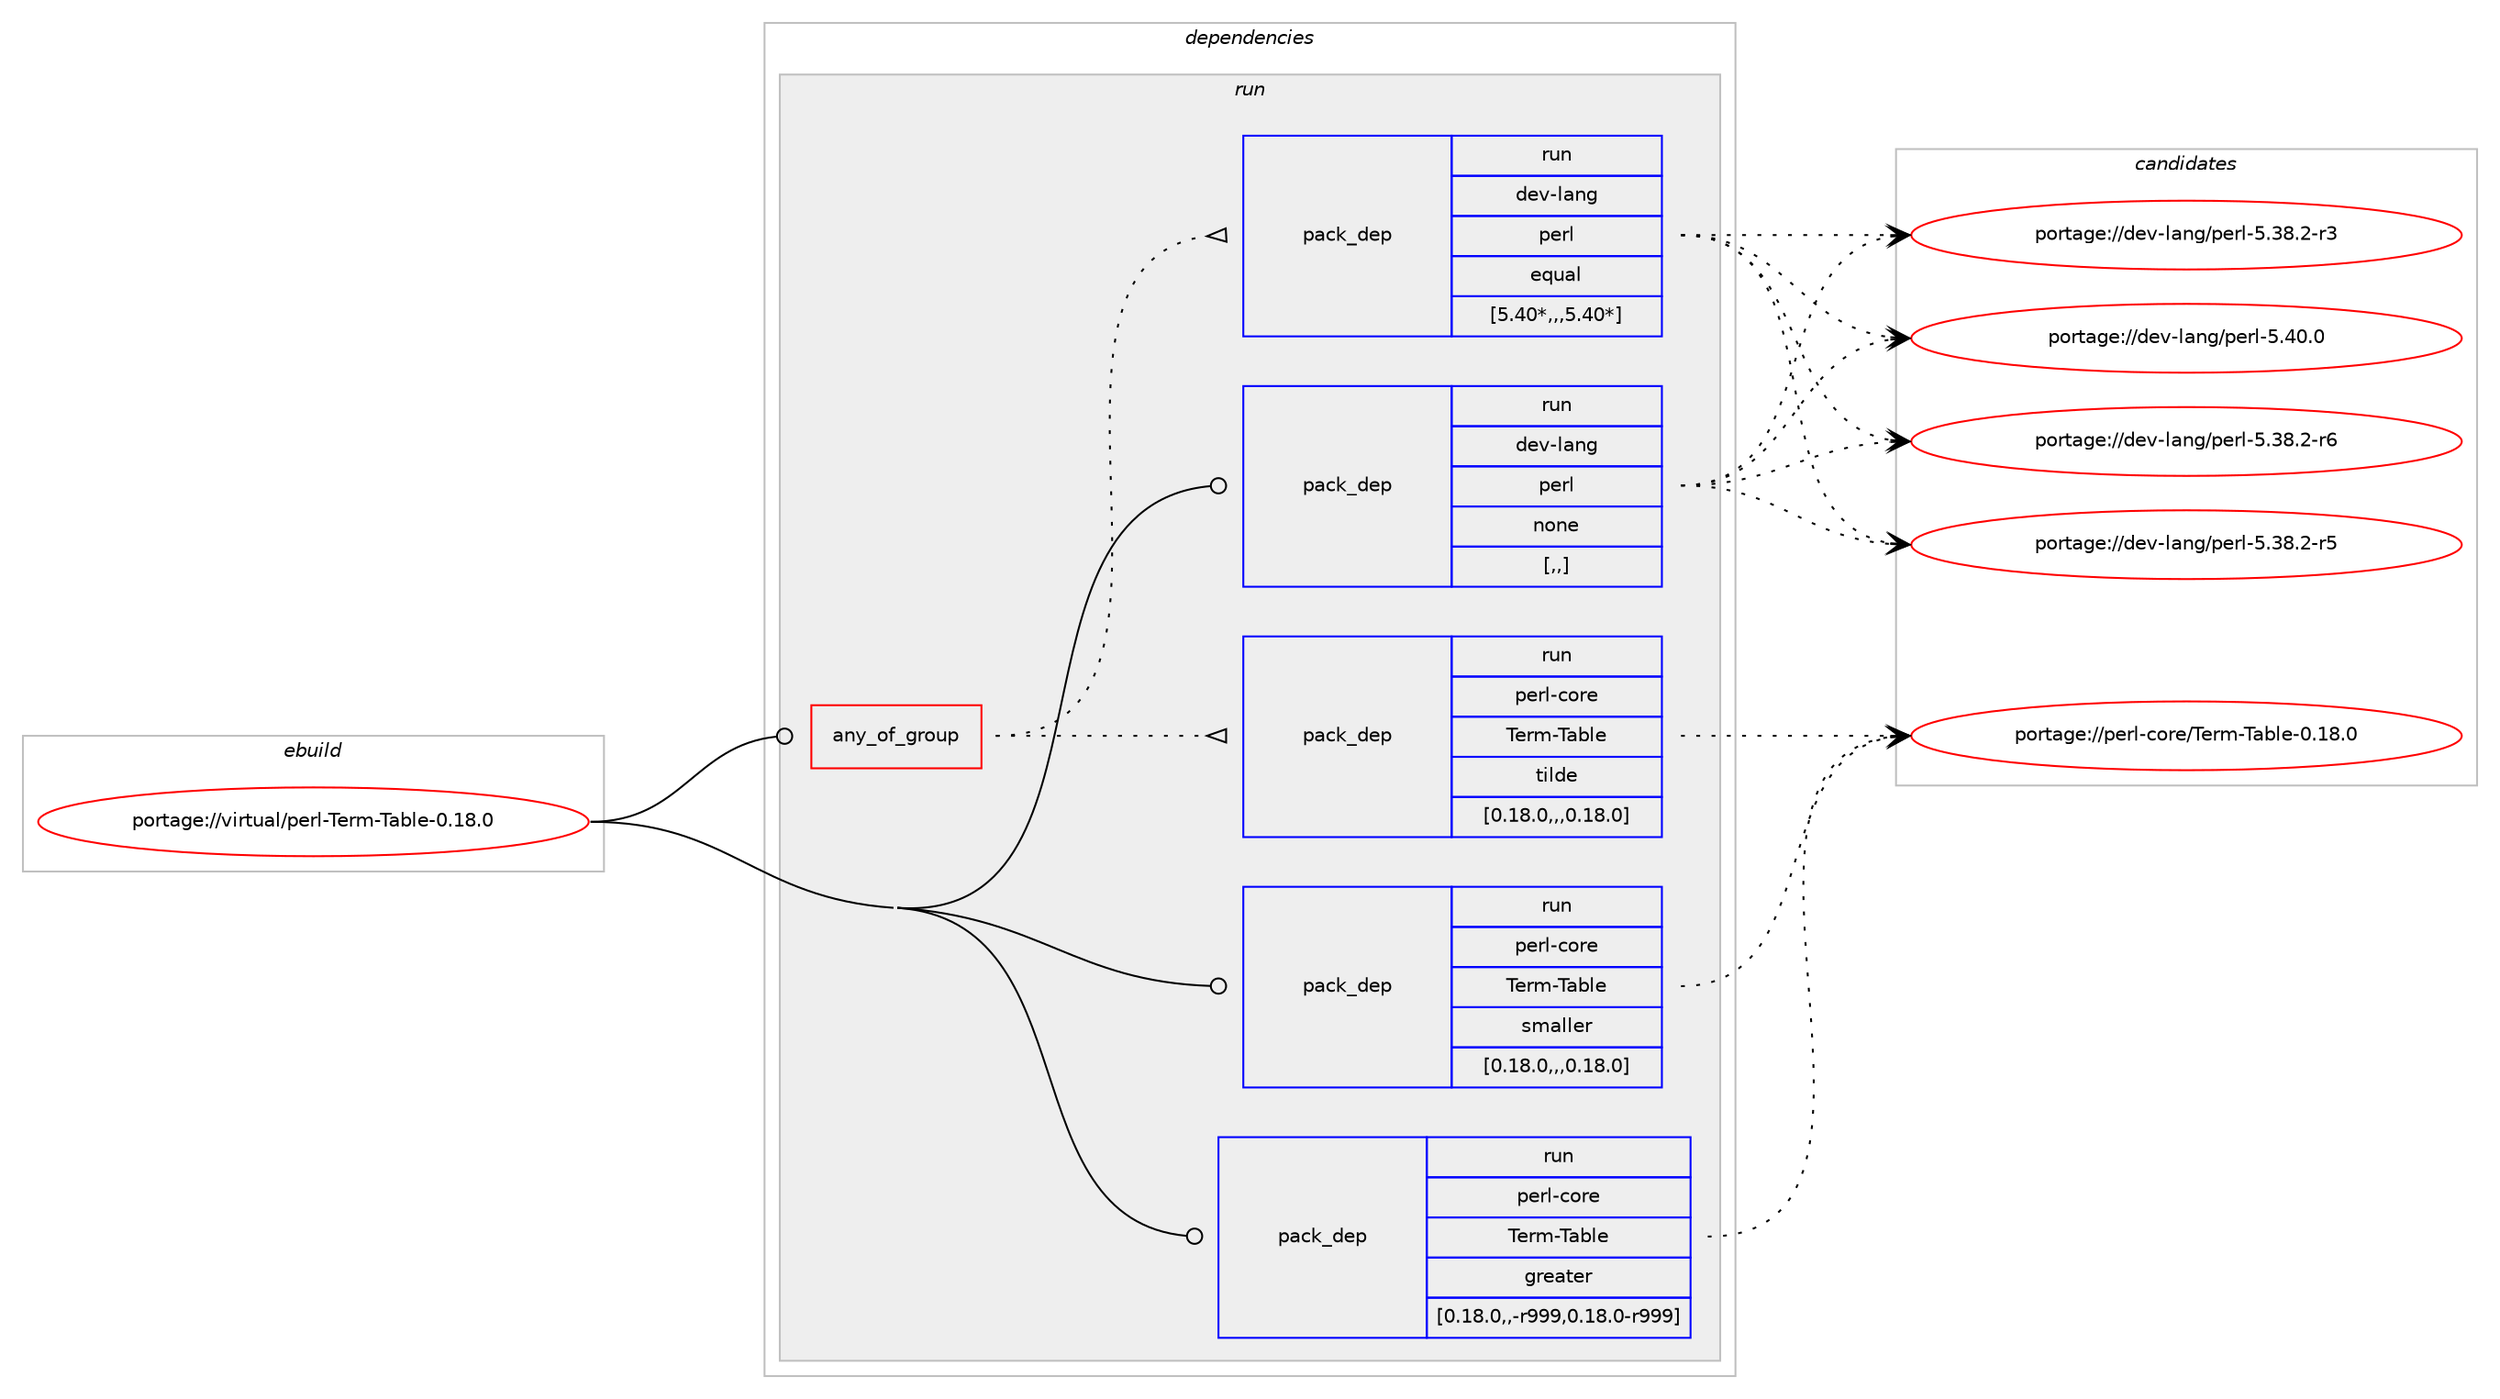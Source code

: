 digraph prolog {

# *************
# Graph options
# *************

newrank=true;
concentrate=true;
compound=true;
graph [rankdir=LR,fontname=Helvetica,fontsize=10,ranksep=1.5];#, ranksep=2.5, nodesep=0.2];
edge  [arrowhead=vee];
node  [fontname=Helvetica,fontsize=10];

# **********
# The ebuild
# **********

subgraph cluster_leftcol {
color=gray;
rank=same;
label=<<i>ebuild</i>>;
id [label="portage://virtual/perl-Term-Table-0.18.0", color=red, width=4, href="../virtual/perl-Term-Table-0.18.0.svg"];
}

# ****************
# The dependencies
# ****************

subgraph cluster_midcol {
color=gray;
label=<<i>dependencies</i>>;
subgraph cluster_compile {
fillcolor="#eeeeee";
style=filled;
label=<<i>compile</i>>;
}
subgraph cluster_compileandrun {
fillcolor="#eeeeee";
style=filled;
label=<<i>compile and run</i>>;
}
subgraph cluster_run {
fillcolor="#eeeeee";
style=filled;
label=<<i>run</i>>;
subgraph any2943 {
dependency442793 [label=<<TABLE BORDER="0" CELLBORDER="1" CELLSPACING="0" CELLPADDING="4"><TR><TD CELLPADDING="10">any_of_group</TD></TR></TABLE>>, shape=none, color=red];subgraph pack321379 {
dependency442794 [label=<<TABLE BORDER="0" CELLBORDER="1" CELLSPACING="0" CELLPADDING="4" WIDTH="220"><TR><TD ROWSPAN="6" CELLPADDING="30">pack_dep</TD></TR><TR><TD WIDTH="110">run</TD></TR><TR><TD>dev-lang</TD></TR><TR><TD>perl</TD></TR><TR><TD>equal</TD></TR><TR><TD>[5.40*,,,5.40*]</TD></TR></TABLE>>, shape=none, color=blue];
}
dependency442793:e -> dependency442794:w [weight=20,style="dotted",arrowhead="oinv"];
subgraph pack321380 {
dependency442795 [label=<<TABLE BORDER="0" CELLBORDER="1" CELLSPACING="0" CELLPADDING="4" WIDTH="220"><TR><TD ROWSPAN="6" CELLPADDING="30">pack_dep</TD></TR><TR><TD WIDTH="110">run</TD></TR><TR><TD>perl-core</TD></TR><TR><TD>Term-Table</TD></TR><TR><TD>tilde</TD></TR><TR><TD>[0.18.0,,,0.18.0]</TD></TR></TABLE>>, shape=none, color=blue];
}
dependency442793:e -> dependency442795:w [weight=20,style="dotted",arrowhead="oinv"];
}
id:e -> dependency442793:w [weight=20,style="solid",arrowhead="odot"];
subgraph pack321381 {
dependency442796 [label=<<TABLE BORDER="0" CELLBORDER="1" CELLSPACING="0" CELLPADDING="4" WIDTH="220"><TR><TD ROWSPAN="6" CELLPADDING="30">pack_dep</TD></TR><TR><TD WIDTH="110">run</TD></TR><TR><TD>dev-lang</TD></TR><TR><TD>perl</TD></TR><TR><TD>none</TD></TR><TR><TD>[,,]</TD></TR></TABLE>>, shape=none, color=blue];
}
id:e -> dependency442796:w [weight=20,style="solid",arrowhead="odot"];
subgraph pack321382 {
dependency442797 [label=<<TABLE BORDER="0" CELLBORDER="1" CELLSPACING="0" CELLPADDING="4" WIDTH="220"><TR><TD ROWSPAN="6" CELLPADDING="30">pack_dep</TD></TR><TR><TD WIDTH="110">run</TD></TR><TR><TD>perl-core</TD></TR><TR><TD>Term-Table</TD></TR><TR><TD>greater</TD></TR><TR><TD>[0.18.0,,-r999,0.18.0-r999]</TD></TR></TABLE>>, shape=none, color=blue];
}
id:e -> dependency442797:w [weight=20,style="solid",arrowhead="odot"];
subgraph pack321383 {
dependency442798 [label=<<TABLE BORDER="0" CELLBORDER="1" CELLSPACING="0" CELLPADDING="4" WIDTH="220"><TR><TD ROWSPAN="6" CELLPADDING="30">pack_dep</TD></TR><TR><TD WIDTH="110">run</TD></TR><TR><TD>perl-core</TD></TR><TR><TD>Term-Table</TD></TR><TR><TD>smaller</TD></TR><TR><TD>[0.18.0,,,0.18.0]</TD></TR></TABLE>>, shape=none, color=blue];
}
id:e -> dependency442798:w [weight=20,style="solid",arrowhead="odot"];
}
}

# **************
# The candidates
# **************

subgraph cluster_choices {
rank=same;
color=gray;
label=<<i>candidates</i>>;

subgraph choice321379 {
color=black;
nodesep=1;
choice10010111845108971101034711210111410845534652484648 [label="portage://dev-lang/perl-5.40.0", color=red, width=4,href="../dev-lang/perl-5.40.0.svg"];
choice100101118451089711010347112101114108455346515646504511454 [label="portage://dev-lang/perl-5.38.2-r6", color=red, width=4,href="../dev-lang/perl-5.38.2-r6.svg"];
choice100101118451089711010347112101114108455346515646504511453 [label="portage://dev-lang/perl-5.38.2-r5", color=red, width=4,href="../dev-lang/perl-5.38.2-r5.svg"];
choice100101118451089711010347112101114108455346515646504511451 [label="portage://dev-lang/perl-5.38.2-r3", color=red, width=4,href="../dev-lang/perl-5.38.2-r3.svg"];
dependency442794:e -> choice10010111845108971101034711210111410845534652484648:w [style=dotted,weight="100"];
dependency442794:e -> choice100101118451089711010347112101114108455346515646504511454:w [style=dotted,weight="100"];
dependency442794:e -> choice100101118451089711010347112101114108455346515646504511453:w [style=dotted,weight="100"];
dependency442794:e -> choice100101118451089711010347112101114108455346515646504511451:w [style=dotted,weight="100"];
}
subgraph choice321380 {
color=black;
nodesep=1;
choice112101114108459911111410147841011141094584979810810145484649564648 [label="portage://perl-core/Term-Table-0.18.0", color=red, width=4,href="../perl-core/Term-Table-0.18.0.svg"];
dependency442795:e -> choice112101114108459911111410147841011141094584979810810145484649564648:w [style=dotted,weight="100"];
}
subgraph choice321381 {
color=black;
nodesep=1;
choice10010111845108971101034711210111410845534652484648 [label="portage://dev-lang/perl-5.40.0", color=red, width=4,href="../dev-lang/perl-5.40.0.svg"];
choice100101118451089711010347112101114108455346515646504511454 [label="portage://dev-lang/perl-5.38.2-r6", color=red, width=4,href="../dev-lang/perl-5.38.2-r6.svg"];
choice100101118451089711010347112101114108455346515646504511453 [label="portage://dev-lang/perl-5.38.2-r5", color=red, width=4,href="../dev-lang/perl-5.38.2-r5.svg"];
choice100101118451089711010347112101114108455346515646504511451 [label="portage://dev-lang/perl-5.38.2-r3", color=red, width=4,href="../dev-lang/perl-5.38.2-r3.svg"];
dependency442796:e -> choice10010111845108971101034711210111410845534652484648:w [style=dotted,weight="100"];
dependency442796:e -> choice100101118451089711010347112101114108455346515646504511454:w [style=dotted,weight="100"];
dependency442796:e -> choice100101118451089711010347112101114108455346515646504511453:w [style=dotted,weight="100"];
dependency442796:e -> choice100101118451089711010347112101114108455346515646504511451:w [style=dotted,weight="100"];
}
subgraph choice321382 {
color=black;
nodesep=1;
choice112101114108459911111410147841011141094584979810810145484649564648 [label="portage://perl-core/Term-Table-0.18.0", color=red, width=4,href="../perl-core/Term-Table-0.18.0.svg"];
dependency442797:e -> choice112101114108459911111410147841011141094584979810810145484649564648:w [style=dotted,weight="100"];
}
subgraph choice321383 {
color=black;
nodesep=1;
choice112101114108459911111410147841011141094584979810810145484649564648 [label="portage://perl-core/Term-Table-0.18.0", color=red, width=4,href="../perl-core/Term-Table-0.18.0.svg"];
dependency442798:e -> choice112101114108459911111410147841011141094584979810810145484649564648:w [style=dotted,weight="100"];
}
}

}
